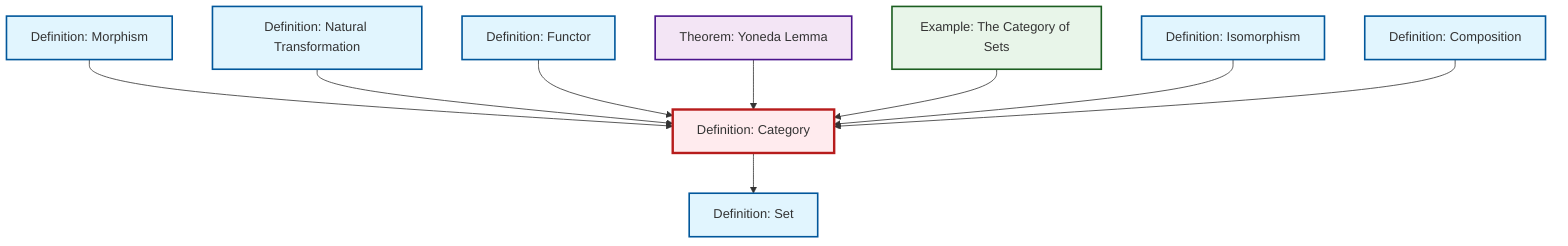 graph TD
    classDef definition fill:#e1f5fe,stroke:#01579b,stroke-width:2px
    classDef theorem fill:#f3e5f5,stroke:#4a148c,stroke-width:2px
    classDef axiom fill:#fff3e0,stroke:#e65100,stroke-width:2px
    classDef example fill:#e8f5e9,stroke:#1b5e20,stroke-width:2px
    classDef current fill:#ffebee,stroke:#b71c1c,stroke-width:3px
    def-category["Definition: Category"]:::definition
    thm-yoneda["Theorem: Yoneda Lemma"]:::theorem
    ex-set-category["Example: The Category of Sets"]:::example
    def-natural-transformation["Definition: Natural Transformation"]:::definition
    def-functor["Definition: Functor"]:::definition
    def-composition["Definition: Composition"]:::definition
    def-morphism["Definition: Morphism"]:::definition
    def-isomorphism["Definition: Isomorphism"]:::definition
    def-set["Definition: Set"]:::definition
    def-category --> def-set
    def-morphism --> def-category
    def-natural-transformation --> def-category
    def-functor --> def-category
    thm-yoneda --> def-category
    ex-set-category --> def-category
    def-isomorphism --> def-category
    def-composition --> def-category
    class def-category current